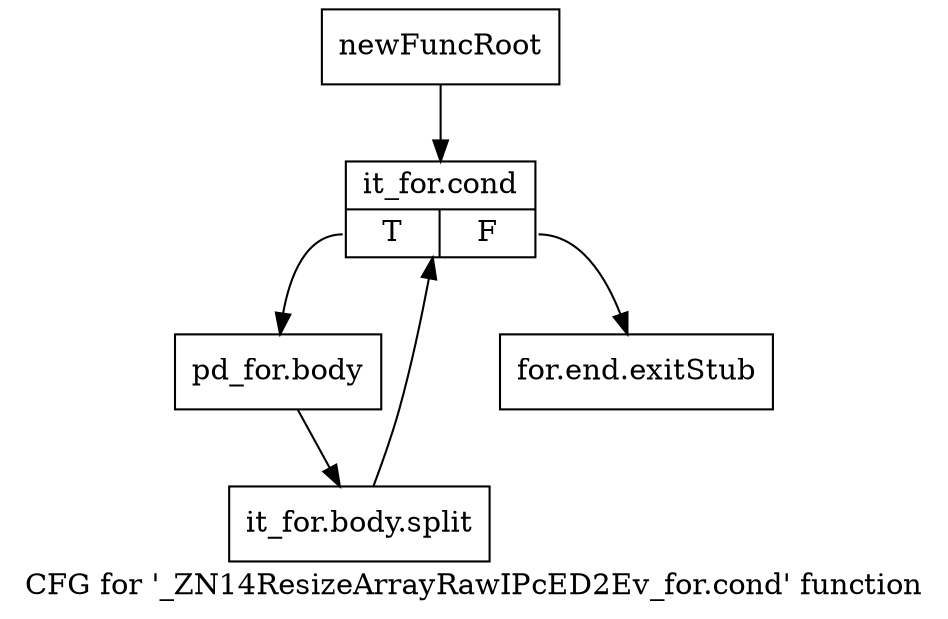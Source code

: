 digraph "CFG for '_ZN14ResizeArrayRawIPcED2Ev_for.cond' function" {
	label="CFG for '_ZN14ResizeArrayRawIPcED2Ev_for.cond' function";

	Node0x25ec8a0 [shape=record,label="{newFuncRoot}"];
	Node0x25ec8a0 -> Node0x25ecd40;
	Node0x25ec8f0 [shape=record,label="{for.end.exitStub}"];
	Node0x25ecd40 [shape=record,label="{it_for.cond|{<s0>T|<s1>F}}"];
	Node0x25ecd40:s0 -> Node0x25ecd90;
	Node0x25ecd40:s1 -> Node0x25ec8f0;
	Node0x25ecd90 [shape=record,label="{pd_for.body}"];
	Node0x25ecd90 -> Node0x2960c00;
	Node0x2960c00 [shape=record,label="{it_for.body.split}"];
	Node0x2960c00 -> Node0x25ecd40;
}
